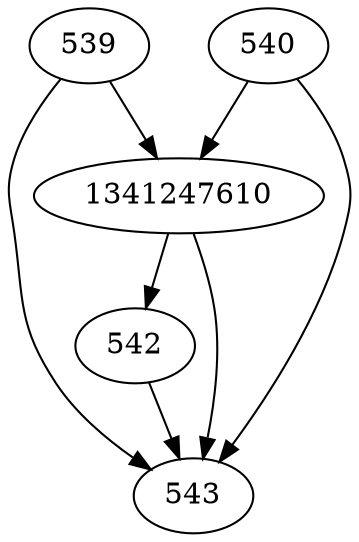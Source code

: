 strict digraph  {
1341247610;
539;
540;
542;
543;
1341247610 -> 542;
1341247610 -> 543;
539 -> 1341247610;
539 -> 543;
540 -> 543;
540 -> 1341247610;
542 -> 543;
}

